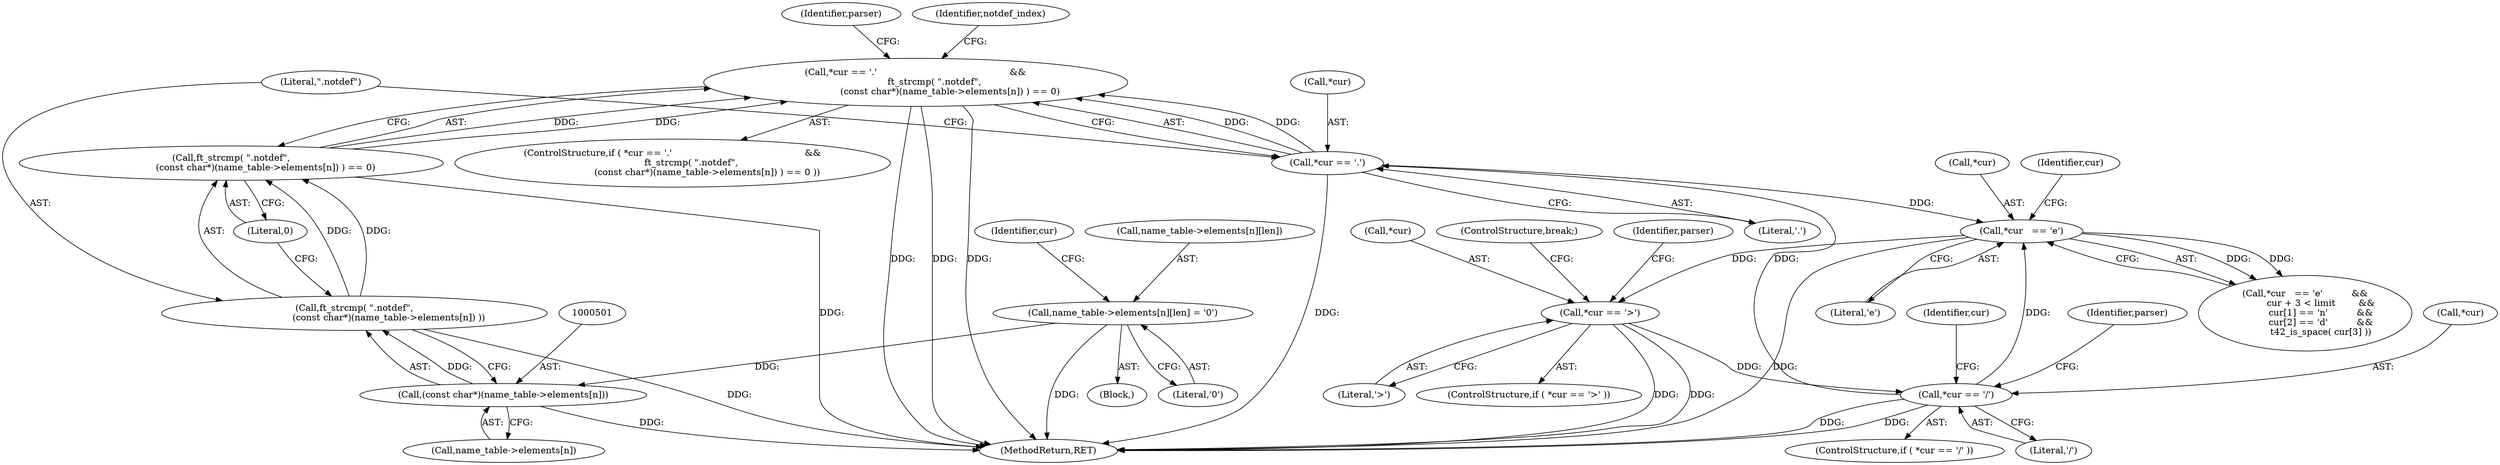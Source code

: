 digraph "0_savannah_dd89710f0f643eb0f99a3830e0712d26c7642acd_0@API" {
"1000492" [label="(Call,*cur == '.'                                              &&\n             ft_strcmp( \".notdef\",\n                        (const char*)(name_table->elements[n]) ) == 0)"];
"1000493" [label="(Call,*cur == '.')"];
"1000439" [label="(Call,*cur == '/')"];
"1000424" [label="(Call,*cur == '>')"];
"1000396" [label="(Call,*cur   == 'e')"];
"1000497" [label="(Call,ft_strcmp( \".notdef\",\n                        (const char*)(name_table->elements[n]) ) == 0)"];
"1000498" [label="(Call,ft_strcmp( \".notdef\",\n                        (const char*)(name_table->elements[n]) ))"];
"1000500" [label="(Call,(const char*)(name_table->elements[n]))"];
"1000482" [label="(Call,name_table->elements[n][len] = '\0')"];
"1000483" [label="(Call,name_table->elements[n][len])"];
"1000516" [label="(Identifier,parser)"];
"1000765" [label="(MethodReturn,RET)"];
"1000430" [label="(Identifier,parser)"];
"1000397" [label="(Call,*cur)"];
"1000424" [label="(Call,*cur == '>')"];
"1000499" [label="(Literal,\".notdef\")"];
"1000496" [label="(Literal,'.')"];
"1000425" [label="(Call,*cur)"];
"1000439" [label="(Call,*cur == '/')"];
"1000403" [label="(Identifier,cur)"];
"1000399" [label="(Literal,'e')"];
"1000442" [label="(Literal,'/')"];
"1000492" [label="(Call,*cur == '.'                                              &&\n             ft_strcmp( \".notdef\",\n                        (const char*)(name_table->elements[n]) ) == 0)"];
"1000507" [label="(Literal,0)"];
"1000491" [label="(ControlStructure,if ( *cur == '.'                                              &&\n             ft_strcmp( \".notdef\",\n                        (const char*)(name_table->elements[n]) ) == 0 ))"];
"1000443" [label="(Block,)"];
"1000427" [label="(Literal,'>')"];
"1000440" [label="(Call,*cur)"];
"1000448" [label="(Identifier,cur)"];
"1000490" [label="(Literal,'\0')"];
"1000500" [label="(Call,(const char*)(name_table->elements[n]))"];
"1000502" [label="(Call,name_table->elements[n])"];
"1000494" [label="(Call,*cur)"];
"1000438" [label="(ControlStructure,if ( *cur == '/' ))"];
"1000395" [label="(Call,*cur   == 'e'          &&\n           cur + 3 < limit        &&\n           cur[1] == 'n'          &&\n           cur[2] == 'd'          &&\n           t42_is_space( cur[3] ))"];
"1000423" [label="(ControlStructure,if ( *cur == '>' ))"];
"1000497" [label="(Call,ft_strcmp( \".notdef\",\n                        (const char*)(name_table->elements[n]) ) == 0)"];
"1000482" [label="(Call,name_table->elements[n][len] = '\0')"];
"1000428" [label="(ControlStructure,break;)"];
"1000495" [label="(Identifier,cur)"];
"1000381" [label="(Identifier,parser)"];
"1000493" [label="(Call,*cur == '.')"];
"1000510" [label="(Identifier,notdef_index)"];
"1000498" [label="(Call,ft_strcmp( \".notdef\",\n                        (const char*)(name_table->elements[n]) ))"];
"1000396" [label="(Call,*cur   == 'e')"];
"1000492" -> "1000491"  [label="AST: "];
"1000492" -> "1000493"  [label="CFG: "];
"1000492" -> "1000497"  [label="CFG: "];
"1000493" -> "1000492"  [label="AST: "];
"1000497" -> "1000492"  [label="AST: "];
"1000510" -> "1000492"  [label="CFG: "];
"1000516" -> "1000492"  [label="CFG: "];
"1000492" -> "1000765"  [label="DDG: "];
"1000492" -> "1000765"  [label="DDG: "];
"1000492" -> "1000765"  [label="DDG: "];
"1000493" -> "1000492"  [label="DDG: "];
"1000493" -> "1000492"  [label="DDG: "];
"1000497" -> "1000492"  [label="DDG: "];
"1000497" -> "1000492"  [label="DDG: "];
"1000493" -> "1000496"  [label="CFG: "];
"1000494" -> "1000493"  [label="AST: "];
"1000496" -> "1000493"  [label="AST: "];
"1000499" -> "1000493"  [label="CFG: "];
"1000493" -> "1000765"  [label="DDG: "];
"1000493" -> "1000396"  [label="DDG: "];
"1000439" -> "1000493"  [label="DDG: "];
"1000439" -> "1000438"  [label="AST: "];
"1000439" -> "1000442"  [label="CFG: "];
"1000440" -> "1000439"  [label="AST: "];
"1000442" -> "1000439"  [label="AST: "];
"1000381" -> "1000439"  [label="CFG: "];
"1000448" -> "1000439"  [label="CFG: "];
"1000439" -> "1000765"  [label="DDG: "];
"1000439" -> "1000765"  [label="DDG: "];
"1000439" -> "1000396"  [label="DDG: "];
"1000424" -> "1000439"  [label="DDG: "];
"1000424" -> "1000423"  [label="AST: "];
"1000424" -> "1000427"  [label="CFG: "];
"1000425" -> "1000424"  [label="AST: "];
"1000427" -> "1000424"  [label="AST: "];
"1000428" -> "1000424"  [label="CFG: "];
"1000430" -> "1000424"  [label="CFG: "];
"1000424" -> "1000765"  [label="DDG: "];
"1000424" -> "1000765"  [label="DDG: "];
"1000396" -> "1000424"  [label="DDG: "];
"1000396" -> "1000395"  [label="AST: "];
"1000396" -> "1000399"  [label="CFG: "];
"1000397" -> "1000396"  [label="AST: "];
"1000399" -> "1000396"  [label="AST: "];
"1000403" -> "1000396"  [label="CFG: "];
"1000395" -> "1000396"  [label="CFG: "];
"1000396" -> "1000765"  [label="DDG: "];
"1000396" -> "1000395"  [label="DDG: "];
"1000396" -> "1000395"  [label="DDG: "];
"1000497" -> "1000507"  [label="CFG: "];
"1000498" -> "1000497"  [label="AST: "];
"1000507" -> "1000497"  [label="AST: "];
"1000497" -> "1000765"  [label="DDG: "];
"1000498" -> "1000497"  [label="DDG: "];
"1000498" -> "1000497"  [label="DDG: "];
"1000498" -> "1000500"  [label="CFG: "];
"1000499" -> "1000498"  [label="AST: "];
"1000500" -> "1000498"  [label="AST: "];
"1000507" -> "1000498"  [label="CFG: "];
"1000498" -> "1000765"  [label="DDG: "];
"1000500" -> "1000498"  [label="DDG: "];
"1000500" -> "1000502"  [label="CFG: "];
"1000501" -> "1000500"  [label="AST: "];
"1000502" -> "1000500"  [label="AST: "];
"1000500" -> "1000765"  [label="DDG: "];
"1000482" -> "1000500"  [label="DDG: "];
"1000482" -> "1000443"  [label="AST: "];
"1000482" -> "1000490"  [label="CFG: "];
"1000483" -> "1000482"  [label="AST: "];
"1000490" -> "1000482"  [label="AST: "];
"1000495" -> "1000482"  [label="CFG: "];
"1000482" -> "1000765"  [label="DDG: "];
}
